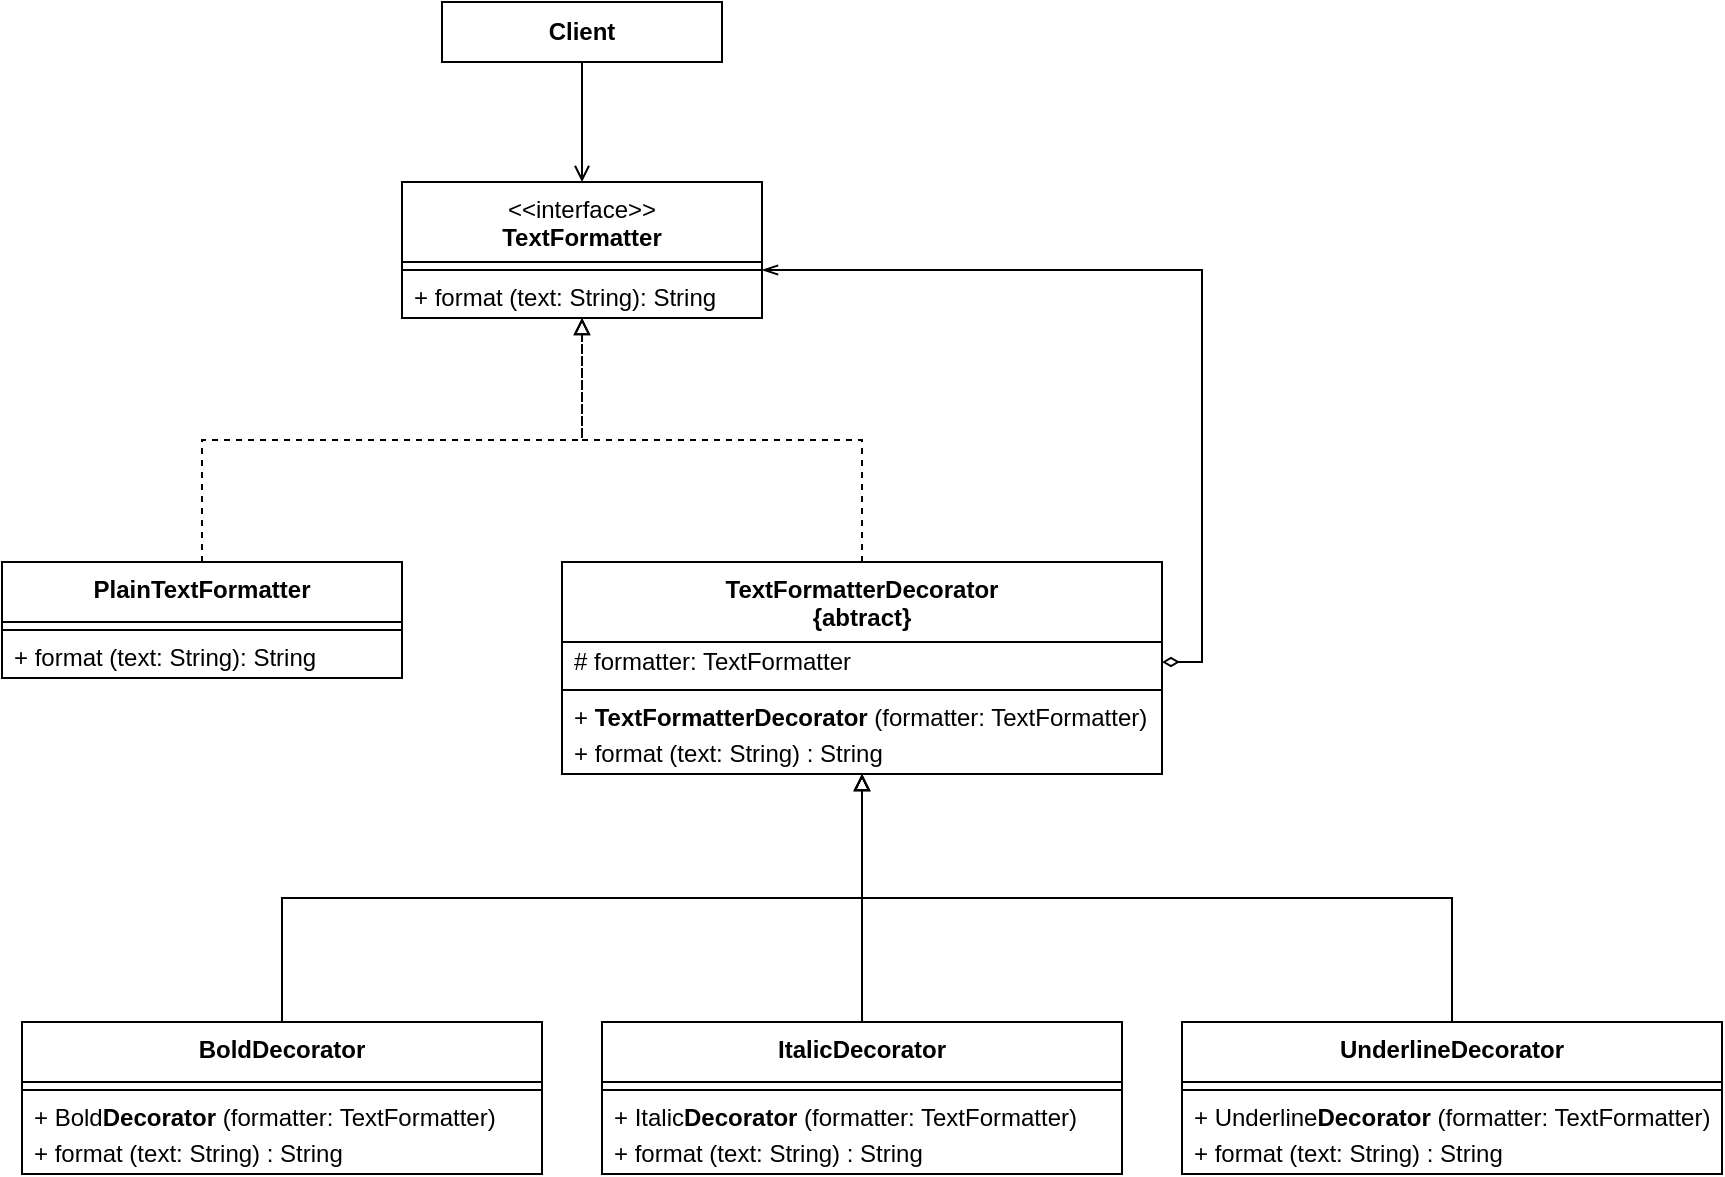 <mxfile version="24.8.4">
  <diagram name="Seite-1" id="NsRlUBNrxBf7XNmzEjO-">
    <mxGraphModel dx="1290" dy="563" grid="1" gridSize="10" guides="1" tooltips="1" connect="1" arrows="1" fold="1" page="1" pageScale="1" pageWidth="827" pageHeight="1169" math="0" shadow="0">
      <root>
        <mxCell id="0" />
        <mxCell id="1" parent="0" />
        <mxCell id="WIe7WVRlitWbJ3u8N4tA-7" value="&amp;lt;&amp;lt;interface&amp;gt;&amp;gt;&lt;br&gt;&lt;b&gt;TextFormatter&lt;/b&gt;" style="swimlane;fontStyle=0;align=center;verticalAlign=top;childLayout=stackLayout;horizontal=1;startSize=40;horizontalStack=0;resizeParent=1;resizeParentMax=0;resizeLast=0;collapsible=0;marginBottom=0;html=1;whiteSpace=wrap;" parent="1" vertex="1">
          <mxGeometry x="410" y="110" width="180" height="68" as="geometry" />
        </mxCell>
        <mxCell id="WIe7WVRlitWbJ3u8N4tA-12" value="" style="line;strokeWidth=1;fillColor=none;align=left;verticalAlign=middle;spacingTop=-1;spacingLeft=3;spacingRight=3;rotatable=0;labelPosition=right;points=[];portConstraint=eastwest;" parent="WIe7WVRlitWbJ3u8N4tA-7" vertex="1">
          <mxGeometry y="40" width="180" height="8" as="geometry" />
        </mxCell>
        <mxCell id="WIe7WVRlitWbJ3u8N4tA-16" value="&lt;span style=&quot;text-align: center;&quot;&gt;+ format (text: String): String&lt;/span&gt;" style="text;html=1;strokeColor=none;fillColor=none;align=left;verticalAlign=middle;spacingLeft=4;spacingRight=4;overflow=hidden;rotatable=0;points=[[0,0.5],[1,0.5]];portConstraint=eastwest;whiteSpace=wrap;" parent="WIe7WVRlitWbJ3u8N4tA-7" vertex="1">
          <mxGeometry y="48" width="180" height="20" as="geometry" />
        </mxCell>
        <mxCell id="WIe7WVRlitWbJ3u8N4tA-70" style="edgeStyle=orthogonalEdgeStyle;rounded=0;orthogonalLoop=1;jettySize=auto;html=1;exitX=0.5;exitY=1;exitDx=0;exitDy=0;endArrow=open;endFill=0;" parent="1" source="WIe7WVRlitWbJ3u8N4tA-20" target="WIe7WVRlitWbJ3u8N4tA-7" edge="1">
          <mxGeometry relative="1" as="geometry" />
        </mxCell>
        <mxCell id="WIe7WVRlitWbJ3u8N4tA-20" value="Client" style="fontStyle=1;whiteSpace=wrap;html=1;" parent="1" vertex="1">
          <mxGeometry x="430" y="20" width="140" height="30" as="geometry" />
        </mxCell>
        <mxCell id="WIe7WVRlitWbJ3u8N4tA-69" style="edgeStyle=orthogonalEdgeStyle;rounded=0;orthogonalLoop=1;jettySize=auto;html=1;exitX=0.5;exitY=0;exitDx=0;exitDy=0;dashed=1;endArrow=block;endFill=0;" parent="1" source="WIe7WVRlitWbJ3u8N4tA-22" target="WIe7WVRlitWbJ3u8N4tA-7" edge="1">
          <mxGeometry relative="1" as="geometry" />
        </mxCell>
        <mxCell id="WIe7WVRlitWbJ3u8N4tA-22" value="&lt;b&gt;PlainTextFormatter&lt;/b&gt;" style="swimlane;fontStyle=0;align=center;verticalAlign=top;childLayout=stackLayout;horizontal=1;startSize=30;horizontalStack=0;resizeParent=1;resizeParentMax=0;resizeLast=0;collapsible=0;marginBottom=0;html=1;whiteSpace=wrap;" parent="1" vertex="1">
          <mxGeometry x="210" y="300" width="200" height="58" as="geometry" />
        </mxCell>
        <mxCell id="WIe7WVRlitWbJ3u8N4tA-23" value="" style="line;strokeWidth=1;fillColor=none;align=left;verticalAlign=middle;spacingTop=-1;spacingLeft=3;spacingRight=3;rotatable=0;labelPosition=right;points=[];portConstraint=eastwest;" parent="WIe7WVRlitWbJ3u8N4tA-22" vertex="1">
          <mxGeometry y="30" width="200" height="8" as="geometry" />
        </mxCell>
        <mxCell id="WIe7WVRlitWbJ3u8N4tA-26" value="&lt;span style=&quot;text-align: center;&quot;&gt;+ format (text: String): String&lt;/span&gt;" style="text;html=1;strokeColor=none;fillColor=none;align=left;verticalAlign=middle;spacingLeft=4;spacingRight=4;overflow=hidden;rotatable=0;points=[[0,0.5],[1,0.5]];portConstraint=eastwest;whiteSpace=wrap;" parent="WIe7WVRlitWbJ3u8N4tA-22" vertex="1">
          <mxGeometry y="38" width="200" height="20" as="geometry" />
        </mxCell>
        <mxCell id="WIe7WVRlitWbJ3u8N4tA-68" style="edgeStyle=orthogonalEdgeStyle;rounded=0;orthogonalLoop=1;jettySize=auto;html=1;exitX=0.5;exitY=0;exitDx=0;exitDy=0;endArrow=block;endFill=0;dashed=1;" parent="1" source="WIe7WVRlitWbJ3u8N4tA-32" target="WIe7WVRlitWbJ3u8N4tA-7" edge="1">
          <mxGeometry relative="1" as="geometry" />
        </mxCell>
        <mxCell id="WIe7WVRlitWbJ3u8N4tA-32" value="&lt;b&gt;TextFormatterDecorator&lt;/b&gt;&lt;div&gt;&lt;b&gt;{abtract}&lt;/b&gt;&lt;/div&gt;" style="swimlane;fontStyle=0;align=center;verticalAlign=top;childLayout=stackLayout;horizontal=1;startSize=40;horizontalStack=0;resizeParent=1;resizeParentMax=0;resizeLast=0;collapsible=0;marginBottom=0;html=1;whiteSpace=wrap;" parent="1" vertex="1">
          <mxGeometry x="490" y="300" width="300" height="106" as="geometry" />
        </mxCell>
        <mxCell id="WIe7WVRlitWbJ3u8N4tA-46" value="&lt;div style=&quot;text-align: center;&quot;&gt;&lt;span style=&quot;background-color: initial;&quot;&gt;# formatter: TextFormatter&lt;/span&gt;&lt;/div&gt;" style="text;html=1;strokeColor=none;fillColor=none;align=left;verticalAlign=middle;spacingLeft=4;spacingRight=4;overflow=hidden;rotatable=0;points=[[0,0.5],[1,0.5]];portConstraint=eastwest;whiteSpace=wrap;" parent="WIe7WVRlitWbJ3u8N4tA-32" vertex="1">
          <mxGeometry y="40" width="300" height="20" as="geometry" />
        </mxCell>
        <mxCell id="WIe7WVRlitWbJ3u8N4tA-33" value="" style="line;strokeWidth=1;fillColor=none;align=left;verticalAlign=middle;spacingTop=-1;spacingLeft=3;spacingRight=3;rotatable=0;labelPosition=right;points=[];portConstraint=eastwest;" parent="WIe7WVRlitWbJ3u8N4tA-32" vertex="1">
          <mxGeometry y="60" width="300" height="8" as="geometry" />
        </mxCell>
        <mxCell id="WIe7WVRlitWbJ3u8N4tA-34" value="&lt;span style=&quot;text-align: center;&quot;&gt;+&amp;nbsp;&lt;/span&gt;&lt;b style=&quot;text-align: center;&quot;&gt;TextFormatterDecorator&lt;/b&gt;&lt;span style=&quot;text-align: center;&quot;&gt;&amp;nbsp;(formatter: TextFormatter)&lt;/span&gt;" style="text;html=1;strokeColor=none;fillColor=none;align=left;verticalAlign=middle;spacingLeft=4;spacingRight=4;overflow=hidden;rotatable=0;points=[[0,0.5],[1,0.5]];portConstraint=eastwest;whiteSpace=wrap;" parent="WIe7WVRlitWbJ3u8N4tA-32" vertex="1">
          <mxGeometry y="68" width="300" height="18" as="geometry" />
        </mxCell>
        <mxCell id="WIe7WVRlitWbJ3u8N4tA-36" value="+ format (text: String) : String" style="text;html=1;strokeColor=none;fillColor=none;align=left;verticalAlign=middle;spacingLeft=4;spacingRight=4;overflow=hidden;rotatable=0;points=[[0,0.5],[1,0.5]];portConstraint=eastwest;whiteSpace=wrap;" parent="WIe7WVRlitWbJ3u8N4tA-32" vertex="1">
          <mxGeometry y="86" width="300" height="20" as="geometry" />
        </mxCell>
        <mxCell id="WIe7WVRlitWbJ3u8N4tA-67" style="edgeStyle=orthogonalEdgeStyle;rounded=0;orthogonalLoop=1;jettySize=auto;html=1;exitX=0.5;exitY=0;exitDx=0;exitDy=0;endArrow=block;endFill=0;" parent="1" source="WIe7WVRlitWbJ3u8N4tA-55" target="WIe7WVRlitWbJ3u8N4tA-32" edge="1">
          <mxGeometry relative="1" as="geometry" />
        </mxCell>
        <mxCell id="WIe7WVRlitWbJ3u8N4tA-55" value="&lt;b&gt;BoldDecorator&lt;/b&gt;" style="swimlane;fontStyle=0;align=center;verticalAlign=top;childLayout=stackLayout;horizontal=1;startSize=30;horizontalStack=0;resizeParent=1;resizeParentMax=0;resizeLast=0;collapsible=0;marginBottom=0;html=1;whiteSpace=wrap;" parent="1" vertex="1">
          <mxGeometry x="220" y="530" width="260" height="76" as="geometry" />
        </mxCell>
        <mxCell id="WIe7WVRlitWbJ3u8N4tA-57" value="" style="line;strokeWidth=1;fillColor=none;align=left;verticalAlign=middle;spacingTop=-1;spacingLeft=3;spacingRight=3;rotatable=0;labelPosition=right;points=[];portConstraint=eastwest;" parent="WIe7WVRlitWbJ3u8N4tA-55" vertex="1">
          <mxGeometry y="30" width="260" height="8" as="geometry" />
        </mxCell>
        <mxCell id="WIe7WVRlitWbJ3u8N4tA-72" value="&lt;span style=&quot;text-align: center;&quot;&gt;+ Bold&lt;/span&gt;&lt;b style=&quot;text-align: center;&quot;&gt;Decorator&lt;/b&gt;&lt;span style=&quot;text-align: center;&quot;&gt;&amp;nbsp;(formatter: TextFormatter)&lt;/span&gt;" style="text;html=1;strokeColor=none;fillColor=none;align=left;verticalAlign=middle;spacingLeft=4;spacingRight=4;overflow=hidden;rotatable=0;points=[[0,0.5],[1,0.5]];portConstraint=eastwest;whiteSpace=wrap;" parent="WIe7WVRlitWbJ3u8N4tA-55" vertex="1">
          <mxGeometry y="38" width="260" height="18" as="geometry" />
        </mxCell>
        <mxCell id="WIe7WVRlitWbJ3u8N4tA-73" value="+ format (text: String) : String" style="text;html=1;strokeColor=none;fillColor=none;align=left;verticalAlign=middle;spacingLeft=4;spacingRight=4;overflow=hidden;rotatable=0;points=[[0,0.5],[1,0.5]];portConstraint=eastwest;whiteSpace=wrap;" parent="WIe7WVRlitWbJ3u8N4tA-55" vertex="1">
          <mxGeometry y="56" width="260" height="20" as="geometry" />
        </mxCell>
        <mxCell id="WIe7WVRlitWbJ3u8N4tA-71" style="edgeStyle=orthogonalEdgeStyle;rounded=0;orthogonalLoop=1;jettySize=auto;html=1;exitX=1;exitY=0.5;exitDx=0;exitDy=0;endArrow=openThin;endFill=0;startArrow=diamondThin;startFill=0;" parent="1" source="WIe7WVRlitWbJ3u8N4tA-46" target="WIe7WVRlitWbJ3u8N4tA-12" edge="1">
          <mxGeometry relative="1" as="geometry" />
        </mxCell>
        <mxCell id="WIe7WVRlitWbJ3u8N4tA-82" style="edgeStyle=orthogonalEdgeStyle;rounded=0;orthogonalLoop=1;jettySize=auto;html=1;exitX=0.5;exitY=0;exitDx=0;exitDy=0;endArrow=block;endFill=0;" parent="1" source="WIe7WVRlitWbJ3u8N4tA-74" target="WIe7WVRlitWbJ3u8N4tA-32" edge="1">
          <mxGeometry relative="1" as="geometry" />
        </mxCell>
        <mxCell id="WIe7WVRlitWbJ3u8N4tA-74" value="&lt;b&gt;ItalicDecorator&lt;/b&gt;" style="swimlane;fontStyle=0;align=center;verticalAlign=top;childLayout=stackLayout;horizontal=1;startSize=30;horizontalStack=0;resizeParent=1;resizeParentMax=0;resizeLast=0;collapsible=0;marginBottom=0;html=1;whiteSpace=wrap;" parent="1" vertex="1">
          <mxGeometry x="510" y="530" width="260" height="76" as="geometry" />
        </mxCell>
        <mxCell id="WIe7WVRlitWbJ3u8N4tA-75" value="" style="line;strokeWidth=1;fillColor=none;align=left;verticalAlign=middle;spacingTop=-1;spacingLeft=3;spacingRight=3;rotatable=0;labelPosition=right;points=[];portConstraint=eastwest;" parent="WIe7WVRlitWbJ3u8N4tA-74" vertex="1">
          <mxGeometry y="30" width="260" height="8" as="geometry" />
        </mxCell>
        <mxCell id="WIe7WVRlitWbJ3u8N4tA-76" value="&lt;span style=&quot;text-align: center;&quot;&gt;+ Italic&lt;/span&gt;&lt;b style=&quot;text-align: center;&quot;&gt;Decorator&lt;/b&gt;&lt;span style=&quot;text-align: center;&quot;&gt;&amp;nbsp;(formatter: TextFormatter)&lt;/span&gt;" style="text;html=1;strokeColor=none;fillColor=none;align=left;verticalAlign=middle;spacingLeft=4;spacingRight=4;overflow=hidden;rotatable=0;points=[[0,0.5],[1,0.5]];portConstraint=eastwest;whiteSpace=wrap;" parent="WIe7WVRlitWbJ3u8N4tA-74" vertex="1">
          <mxGeometry y="38" width="260" height="18" as="geometry" />
        </mxCell>
        <mxCell id="WIe7WVRlitWbJ3u8N4tA-77" value="+ format (text: String) : String" style="text;html=1;strokeColor=none;fillColor=none;align=left;verticalAlign=middle;spacingLeft=4;spacingRight=4;overflow=hidden;rotatable=0;points=[[0,0.5],[1,0.5]];portConstraint=eastwest;whiteSpace=wrap;" parent="WIe7WVRlitWbJ3u8N4tA-74" vertex="1">
          <mxGeometry y="56" width="260" height="20" as="geometry" />
        </mxCell>
        <mxCell id="WIe7WVRlitWbJ3u8N4tA-83" style="edgeStyle=orthogonalEdgeStyle;rounded=0;orthogonalLoop=1;jettySize=auto;html=1;exitX=0.5;exitY=0;exitDx=0;exitDy=0;endArrow=block;endFill=0;" parent="1" source="WIe7WVRlitWbJ3u8N4tA-78" target="WIe7WVRlitWbJ3u8N4tA-32" edge="1">
          <mxGeometry relative="1" as="geometry" />
        </mxCell>
        <mxCell id="WIe7WVRlitWbJ3u8N4tA-78" value="&lt;b&gt;UnderlineDecorator&lt;/b&gt;" style="swimlane;fontStyle=0;align=center;verticalAlign=top;childLayout=stackLayout;horizontal=1;startSize=30;horizontalStack=0;resizeParent=1;resizeParentMax=0;resizeLast=0;collapsible=0;marginBottom=0;html=1;whiteSpace=wrap;" parent="1" vertex="1">
          <mxGeometry x="800" y="530" width="270" height="76" as="geometry" />
        </mxCell>
        <mxCell id="WIe7WVRlitWbJ3u8N4tA-79" value="" style="line;strokeWidth=1;fillColor=none;align=left;verticalAlign=middle;spacingTop=-1;spacingLeft=3;spacingRight=3;rotatable=0;labelPosition=right;points=[];portConstraint=eastwest;" parent="WIe7WVRlitWbJ3u8N4tA-78" vertex="1">
          <mxGeometry y="30" width="270" height="8" as="geometry" />
        </mxCell>
        <mxCell id="WIe7WVRlitWbJ3u8N4tA-80" value="&lt;span style=&quot;text-align: center;&quot;&gt;+ Underline&lt;/span&gt;&lt;b style=&quot;text-align: center;&quot;&gt;Decorator&lt;/b&gt;&lt;span style=&quot;text-align: center;&quot;&gt;&amp;nbsp;(formatter: TextFormatter)&lt;/span&gt;" style="text;html=1;strokeColor=none;fillColor=none;align=left;verticalAlign=middle;spacingLeft=4;spacingRight=4;overflow=hidden;rotatable=0;points=[[0,0.5],[1,0.5]];portConstraint=eastwest;whiteSpace=wrap;" parent="WIe7WVRlitWbJ3u8N4tA-78" vertex="1">
          <mxGeometry y="38" width="270" height="18" as="geometry" />
        </mxCell>
        <mxCell id="WIe7WVRlitWbJ3u8N4tA-81" value="+ format (text: String) : String" style="text;html=1;strokeColor=none;fillColor=none;align=left;verticalAlign=middle;spacingLeft=4;spacingRight=4;overflow=hidden;rotatable=0;points=[[0,0.5],[1,0.5]];portConstraint=eastwest;whiteSpace=wrap;" parent="WIe7WVRlitWbJ3u8N4tA-78" vertex="1">
          <mxGeometry y="56" width="270" height="20" as="geometry" />
        </mxCell>
      </root>
    </mxGraphModel>
  </diagram>
</mxfile>
